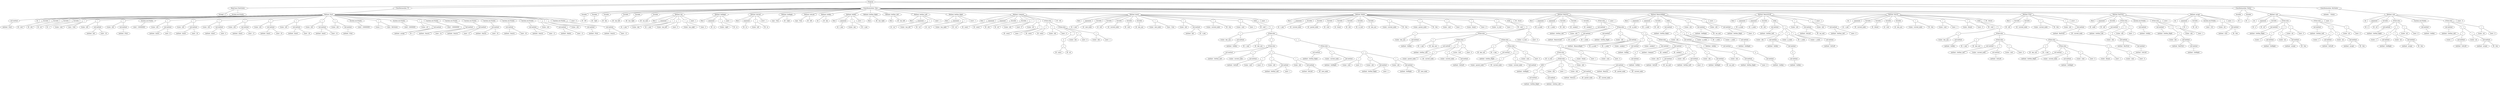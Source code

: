 strict graph {
0 [label="Program"];
0 -- 2
2 [label="MainClass:TreeVisitor"];
2 -- 3
3 [label="String[] : a"];
2 -- 4
4 [label="System.out.Println"];
4 -- 5
5 [label="call method"];
5 -- 6
6 [label="new"];
6 [label="class : TV"];
6 [label="method : Start"];
0 -- 7
7 [label="ClassDeclaration: TV"];
7 -- 8
8 [label="Method: Start"];
8 -- 9
9 [label="Int"];
8 -- 10
10 [label="Variable"];
10 -- 11
11 [label="type : Tree"];
11 [label="ID : root"];
8 -- 12
12 [label="Variable"];
12 -- 13
13 [label="Bool"];
13 [label="ID : ntb"];
8 -- 14
14 [label="Variable"];
14 -- 15
15 [label="Int"];
15 [label="ID : nti"];
8 -- 16
16 [label="Variable"];
16 -- 17
17 [label="type : MyVisitor"];
17 [label="ID : v"];
8 -- 18
18 [label="="];
18 -- 19
19 [label="lvalue : root"];
18 -- 20
20 [label="new"];
20 [label="class : Tree"];
8 -- 21
21 [label="="];
21 -- 22
22 [label="lvalue : ntb"];
21 -- 23
23 [label="call method"];
23 -- 24
24 [label="ID : root"];
24 [label="method : Init"];
23 -- 25
25 [label="const : 16"];
8 -- 26
26 [label="="];
26 -- 27
27 [label="lvalue : ntb"];
26 -- 28
28 [label="call method"];
28 -- 29
29 [label="ID : root"];
29 [label="method : Print"];
8 -- 30
30 [label="System.out.Println"];
30 -- 31
31 [label="const : 100000000"];
8 -- 32
32 [label="="];
32 -- 33
33 [label="lvalue : ntb"];
32 -- 34
34 [label="call method"];
34 -- 35
35 [label="ID : root"];
35 [label="method : Insert"];
34 -- 36
36 [label="const : 8"];
8 -- 37
37 [label="="];
37 -- 38
38 [label="lvalue : ntb"];
37 -- 39
39 [label="call method"];
39 -- 40
40 [label="ID : root"];
40 [label="method : Insert"];
39 -- 41
41 [label="const : 24"];
8 -- 42
42 [label="="];
42 -- 43
43 [label="lvalue : ntb"];
42 -- 44
44 [label="call method"];
44 -- 45
45 [label="ID : root"];
45 [label="method : Insert"];
44 -- 46
46 [label="const : 4"];
8 -- 47
47 [label="="];
47 -- 48
48 [label="lvalue : ntb"];
47 -- 49
49 [label="call method"];
49 -- 50
50 [label="ID : root"];
50 [label="method : Insert"];
49 -- 51
51 [label="const : 12"];
8 -- 52
52 [label="="];
52 -- 53
53 [label="lvalue : ntb"];
52 -- 54
54 [label="call method"];
54 -- 55
55 [label="ID : root"];
55 [label="method : Insert"];
54 -- 56
56 [label="const : 20"];
8 -- 57
57 [label="="];
57 -- 58
58 [label="lvalue : ntb"];
57 -- 59
59 [label="call method"];
59 -- 60
60 [label="ID : root"];
60 [label="method : Insert"];
59 -- 61
61 [label="const : 28"];
8 -- 62
62 [label="="];
62 -- 63
63 [label="lvalue : ntb"];
62 -- 64
64 [label="call method"];
64 -- 65
65 [label="ID : root"];
65 [label="method : Insert"];
64 -- 66
66 [label="const : 14"];
8 -- 67
67 [label="="];
67 -- 68
68 [label="lvalue : ntb"];
67 -- 69
69 [label="call method"];
69 -- 70
70 [label="ID : root"];
70 [label="method : Print"];
8 -- 71
71 [label="System.out.Println"];
71 -- 72
72 [label="const : 100000000"];
8 -- 73
73 [label="="];
73 -- 74
74 [label="lvalue : v"];
73 -- 75
75 [label="new"];
75 [label="class : MyVisitor"];
8 -- 76
76 [label="System.out.Println"];
76 -- 77
77 [label="const : 50000000"];
8 -- 78
78 [label="="];
78 -- 79
79 [label="lvalue : nti"];
78 -- 80
80 [label="call method"];
80 -- 81
81 [label="ID : root"];
81 [label="method : accept"];
80 -- 82
82 [label="ID : v"];
8 -- 83
83 [label="System.out.Println"];
83 -- 84
84 [label="const : 100000000"];
8 -- 85
85 [label="System.out.Println"];
85 -- 86
86 [label="call method"];
86 -- 87
87 [label="ID : root"];
87 [label="method : Search"];
86 -- 88
88 [label="const : 24"];
8 -- 89
89 [label="System.out.Println"];
89 -- 90
90 [label="call method"];
90 -- 91
91 [label="ID : root"];
91 [label="method : Search"];
90 -- 92
92 [label="const : 12"];
8 -- 93
93 [label="System.out.Println"];
93 -- 94
94 [label="call method"];
94 -- 95
95 [label="ID : root"];
95 [label="method : Search"];
94 -- 96
96 [label="const : 16"];
8 -- 97
97 [label="System.out.Println"];
97 -- 98
98 [label="call method"];
98 -- 99
99 [label="ID : root"];
99 [label="method : Search"];
98 -- 100
100 [label="const : 50"];
8 -- 101
101 [label="System.out.Println"];
101 -- 102
102 [label="call method"];
102 -- 103
103 [label="ID : root"];
103 [label="method : Search"];
102 -- 104
104 [label="const : 12"];
8 -- 105
105 [label="="];
105 -- 106
106 [label="lvalue : ntb"];
105 -- 107
107 [label="call method"];
107 -- 108
108 [label="ID : root"];
108 [label="method : Delete"];
107 -- 109
109 [label="const : 12"];
8 -- 110
110 [label="="];
110 -- 111
111 [label="lvalue : ntb"];
110 -- 112
112 [label="call method"];
112 -- 113
113 [label="ID : root"];
113 [label="method : Print"];
8 -- 114
114 [label="System.out.Println"];
114 -- 115
115 [label="call method"];
115 -- 116
116 [label="ID : root"];
116 [label="method : Search"];
115 -- 117
117 [label="const : 12"];
8 -- 118
118 [label="const : 0"];
0 -- 119
119 [label="ClassDeclaration: Tree"];
119 -- 120
120 [label="Variable"];
120 -- 121
121 [label="type : Tree"];
121 [label="ID : left"];
119 -- 122
122 [label="Variable"];
122 -- 123
123 [label="type : Tree"];
123 [label="ID : right"];
119 -- 124
124 [label="Variable"];
124 -- 125
125 [label="Int"];
125 [label="ID : key"];
119 -- 126
126 [label="Variable"];
126 -- 127
127 [label="Bool"];
127 [label="ID : has_left"];
119 -- 128
128 [label="Variable"];
128 -- 129
129 [label="Bool"];
129 [label="ID : has_right"];
119 -- 130
130 [label="Variable"];
130 -- 131
131 [label="type : Tree"];
131 [label="ID : my_null"];
119 -- 132
132 [label="Method: Init"];
132 -- 133
133 [label="Bool"];
132 -- 134
134 [label="argument"];
134 -- 135
135 [label="Int"];
135 [label="ID : v_key"];
132 -- 136
136 [label="="];
136 -- 137
137 [label="lvalue : key"];
136 -- 138
138 [label="ID : v_key"];
132 -- 139
139 [label="="];
139 -- 140
140 [label="lvalue : has_left"];
139 -- 141
141 [label="const : 0"];
132 -- 142
142 [label="="];
142 -- 143
143 [label="lvalue : has_right"];
142 -- 144
144 [label="const : 0"];
132 -- 145
145 [label="const : 1"];
119 -- 146
146 [label="Method: SetRight"];
146 -- 147
147 [label="Bool"];
146 -- 148
148 [label="argument"];
148 -- 149
149 [label="type : Tree"];
149 [label="ID : rn"];
146 -- 150
150 [label="="];
150 -- 151
151 [label="lvalue : right"];
150 -- 152
152 [label="ID : rn"];
146 -- 153
153 [label="const : 1"];
119 -- 154
154 [label="Method: SetLeft"];
154 -- 155
155 [label="Bool"];
154 -- 156
156 [label="argument"];
156 -- 157
157 [label="type : Tree"];
157 [label="ID : ln"];
154 -- 158
158 [label="="];
158 -- 159
159 [label="lvalue : left"];
158 -- 160
160 [label="ID : ln"];
154 -- 161
161 [label="const : 1"];
119 -- 162
162 [label="Method: GetRight"];
162 -- 163
163 [label="type : Tree"];
162 -- 164
164 [label="ID : right"];
119 -- 165
165 [label="Method: GetLeft"];
165 -- 166
166 [label="type : Tree"];
165 -- 167
167 [label="ID : left"];
119 -- 168
168 [label="Method: GetKey"];
168 -- 169
169 [label="Int"];
168 -- 170
170 [label="ID : key"];
119 -- 171
171 [label="Method: SetKey"];
171 -- 172
172 [label="Bool"];
171 -- 173
173 [label="argument"];
173 -- 174
174 [label="Int"];
174 [label="ID : v_key"];
171 -- 175
175 [label="="];
175 -- 176
176 [label="lvalue : key"];
175 -- 177
177 [label="ID : v_key"];
171 -- 178
178 [label="const : 1"];
119 -- 179
179 [label="Method: GetHas_Right"];
179 -- 180
180 [label="Bool"];
179 -- 181
181 [label="ID : has_right"];
119 -- 182
182 [label="Method: GetHas_Left"];
182 -- 183
183 [label="Bool"];
182 -- 184
184 [label="ID : has_left"];
119 -- 185
185 [label="Method: SetHas_Left"];
185 -- 186
186 [label="Bool"];
185 -- 187
187 [label="argument"];
187 -- 188
188 [label="Bool"];
188 [label="ID : val"];
185 -- 189
189 [label="="];
189 -- 190
190 [label="lvalue : has_left"];
189 -- 191
191 [label="ID : val"];
185 -- 192
192 [label="const : 1"];
119 -- 193
193 [label="Method: SetHas_Right"];
193 -- 194
194 [label="Bool"];
193 -- 195
195 [label="argument"];
195 -- 196
196 [label="Bool"];
196 [label="ID : val"];
193 -- 197
197 [label="="];
197 -- 198
198 [label="lvalue : has_right"];
197 -- 199
199 [label="ID : val"];
193 -- 200
200 [label="const : 1"];
119 -- 201
201 [label="Method: Compare"];
201 -- 202
202 [label="Bool"];
201 -- 203
203 [label="argument"];
203 -- 204
204 [label="Int"];
204 [label="ID : num1"];
201 -- 205
205 [label="argument"];
205 -- 206
206 [label="Int"];
206 [label="ID : num2"];
201 -- 207
207 [label="Variable"];
207 -- 208
208 [label="Bool"];
208 [label="ID : ntb"];
201 -- 209
209 [label="Variable"];
209 -- 210
210 [label="Int"];
210 [label="ID : nti"];
201 -- 211
211 [label="="];
211 -- 212
212 [label="lvalue : ntb"];
211 -- 213
213 [label="const : 0"];
201 -- 214
214 [label="="];
214 -- 215
215 [label="lvalue : nti"];
214 -- 216
216 [label="+"];
216 -- 217
217 [label="ID : num2"];
216 -- 218
218 [label="const : 1"];
201 -- 219
219 [label="if-then-else"];
219 -- 220
220 [label="<"];
220 -- 221
221 [label="ID : num1"];
220 -- 222
222 [label="ID : num2"];
219 -- 223
223 [label="="];
223 -- 224
224 [label="lvalue : ntb"];
223 -- 225
225 [label="const : 0"];
219 -- 226
226 [label="if-then-else"];
226 -- 227
227 [label="not"];
227 [label="-"];
227 -- 228
228 [label="()"];
228 -- 229
229 [label="<"];
229 -- 230
230 [label="ID : num1"];
229 -- 231
231 [label="ID : nti"];
226 -- 232
232 [label="="];
232 -- 233
233 [label="lvalue : ntb"];
232 -- 234
234 [label="const : 0"];
226 -- 235
235 [label="="];
235 -- 236
236 [label="lvalue : ntb"];
235 -- 237
237 [label="const : 1"];
201 -- 238
238 [label="ID : ntb"];
119 -- 239
239 [label="Method: Insert"];
239 -- 240
240 [label="Bool"];
239 -- 241
241 [label="argument"];
241 -- 242
242 [label="Int"];
242 [label="ID : v_key"];
239 -- 243
243 [label="Variable"];
243 -- 244
244 [label="type : Tree"];
244 [label="ID : new_node"];
239 -- 245
245 [label="Variable"];
245 -- 246
246 [label="Bool"];
246 [label="ID : ntb"];
239 -- 247
247 [label="Variable"];
247 -- 248
248 [label="type : Tree"];
248 [label="ID : current_node"];
239 -- 249
249 [label="Variable"];
249 -- 250
250 [label="Bool"];
250 [label="ID : cont"];
239 -- 251
251 [label="Variable"];
251 -- 252
252 [label="Int"];
252 [label="ID : key_aux"];
239 -- 253
253 [label="="];
253 -- 254
254 [label="lvalue : new_node"];
253 -- 255
255 [label="new"];
255 [label="class : Tree"];
239 -- 256
256 [label="="];
256 -- 257
257 [label="lvalue : ntb"];
256 -- 258
258 [label="call method"];
258 -- 259
259 [label="ID : new_node"];
259 [label="method : Init"];
258 -- 260
260 [label="ID : v_key"];
239 -- 261
261 [label="="];
261 -- 262
262 [label="lvalue : current_node"];
261 -- 263
263 [label="ID : this"];
239 -- 264
264 [label="="];
264 -- 265
265 [label="lvalue : cont"];
264 -- 266
266 [label="const : 1"];
239 -- 267
267 [label="while"];
267 -- 268
268 [label="ID : cont"];
267 -- 269
269 [label="{   }"];
269 -- 270
270 [label="="];
270 -- 271
271 [label="lvalue : key_aux"];
270 -- 272
272 [label="call method"];
272 -- 273
273 [label="ID : current_node"];
273 [label="method : GetKey"];
269 -- 274
274 [label="if-then-else"];
274 -- 275
275 [label="<"];
275 -- 276
276 [label="ID : v_key"];
275 -- 277
277 [label="ID : key_aux"];
274 -- 278
278 [label="{   }"];
278 -- 279
279 [label="if-then-else"];
279 -- 280
280 [label="call method"];
280 -- 281
281 [label="ID : current_node"];
281 [label="method : GetHas_Left"];
279 -- 282
282 [label="="];
282 -- 283
283 [label="lvalue : current_node"];
282 -- 284
284 [label="call method"];
284 -- 285
285 [label="ID : current_node"];
285 [label="method : GetLeft"];
279 -- 286
286 [label="{   }"];
286 -- 287
287 [label="="];
287 -- 288
288 [label="lvalue : cont"];
287 -- 289
289 [label="const : 0"];
286 -- 290
290 [label="="];
290 -- 291
291 [label="lvalue : ntb"];
290 -- 292
292 [label="call method"];
292 -- 293
293 [label="ID : current_node"];
293 [label="method : SetHas_Left"];
292 -- 294
294 [label="const : 1"];
286 -- 295
295 [label="="];
295 -- 296
296 [label="lvalue : ntb"];
295 -- 297
297 [label="call method"];
297 -- 298
298 [label="ID : current_node"];
298 [label="method : SetLeft"];
297 -- 299
299 [label="ID : new_node"];
274 -- 300
300 [label="{   }"];
300 -- 301
301 [label="if-then-else"];
301 -- 302
302 [label="call method"];
302 -- 303
303 [label="ID : current_node"];
303 [label="method : GetHas_Right"];
301 -- 304
304 [label="="];
304 -- 305
305 [label="lvalue : current_node"];
304 -- 306
306 [label="call method"];
306 -- 307
307 [label="ID : current_node"];
307 [label="method : GetRight"];
301 -- 308
308 [label="{   }"];
308 -- 309
309 [label="="];
309 -- 310
310 [label="lvalue : cont"];
309 -- 311
311 [label="const : 0"];
308 -- 312
312 [label="="];
312 -- 313
313 [label="lvalue : ntb"];
312 -- 314
314 [label="call method"];
314 -- 315
315 [label="ID : current_node"];
315 [label="method : SetHas_Right"];
314 -- 316
316 [label="const : 1"];
308 -- 317
317 [label="="];
317 -- 318
318 [label="lvalue : ntb"];
317 -- 319
319 [label="call method"];
319 -- 320
320 [label="ID : current_node"];
320 [label="method : SetRight"];
319 -- 321
321 [label="ID : new_node"];
239 -- 322
322 [label="const : 1"];
119 -- 323
323 [label="Method: Delete"];
323 -- 324
324 [label="Bool"];
323 -- 325
325 [label="argument"];
325 -- 326
326 [label="Int"];
326 [label="ID : v_key"];
323 -- 327
327 [label="Variable"];
327 -- 328
328 [label="type : Tree"];
328 [label="ID : current_node"];
323 -- 329
329 [label="Variable"];
329 -- 330
330 [label="type : Tree"];
330 [label="ID : parent_node"];
323 -- 331
331 [label="Variable"];
331 -- 332
332 [label="Bool"];
332 [label="ID : cont"];
323 -- 333
333 [label="Variable"];
333 -- 334
334 [label="Bool"];
334 [label="ID : found"];
323 -- 335
335 [label="Variable"];
335 -- 336
336 [label="Bool"];
336 [label="ID : ntb"];
323 -- 337
337 [label="Variable"];
337 -- 338
338 [label="Bool"];
338 [label="ID : is_root"];
323 -- 339
339 [label="Variable"];
339 -- 340
340 [label="Int"];
340 [label="ID : key_aux"];
323 -- 341
341 [label="="];
341 -- 342
342 [label="lvalue : current_node"];
341 -- 343
343 [label="ID : this"];
323 -- 344
344 [label="="];
344 -- 345
345 [label="lvalue : parent_node"];
344 -- 346
346 [label="ID : this"];
323 -- 347
347 [label="="];
347 -- 348
348 [label="lvalue : cont"];
347 -- 349
349 [label="const : 1"];
323 -- 350
350 [label="="];
350 -- 351
351 [label="lvalue : found"];
350 -- 352
352 [label="const : 0"];
323 -- 353
353 [label="="];
353 -- 354
354 [label="lvalue : is_root"];
353 -- 355
355 [label="const : 1"];
323 -- 356
356 [label="while"];
356 -- 357
357 [label="ID : cont"];
356 -- 358
358 [label="{   }"];
358 -- 359
359 [label="="];
359 -- 360
360 [label="lvalue : key_aux"];
359 -- 361
361 [label="call method"];
361 -- 362
362 [label="ID : current_node"];
362 [label="method : GetKey"];
358 -- 363
363 [label="if-then-else"];
363 -- 364
364 [label="<"];
364 -- 365
365 [label="ID : v_key"];
364 -- 366
366 [label="ID : key_aux"];
363 -- 367
367 [label="if-then-else"];
367 -- 368
368 [label="call method"];
368 -- 369
369 [label="ID : current_node"];
369 [label="method : GetHas_Left"];
367 -- 370
370 [label="{   }"];
370 -- 371
371 [label="="];
371 -- 372
372 [label="lvalue : parent_node"];
371 -- 373
373 [label="ID : current_node"];
370 -- 374
374 [label="="];
374 -- 375
375 [label="lvalue : current_node"];
374 -- 376
376 [label="call method"];
376 -- 377
377 [label="ID : current_node"];
377 [label="method : GetLeft"];
367 -- 378
378 [label="="];
378 -- 379
379 [label="lvalue : cont"];
378 -- 380
380 [label="const : 0"];
363 -- 381
381 [label="if-then-else"];
381 -- 382
382 [label="<"];
382 -- 383
383 [label="ID : key_aux"];
382 -- 384
384 [label="ID : v_key"];
381 -- 385
385 [label="if-then-else"];
385 -- 386
386 [label="call method"];
386 -- 387
387 [label="ID : current_node"];
387 [label="method : GetHas_Right"];
385 -- 388
388 [label="{   }"];
388 -- 389
389 [label="="];
389 -- 390
390 [label="lvalue : parent_node"];
389 -- 391
391 [label="ID : current_node"];
388 -- 392
392 [label="="];
392 -- 393
393 [label="lvalue : current_node"];
392 -- 394
394 [label="call method"];
394 -- 395
395 [label="ID : current_node"];
395 [label="method : GetRight"];
385 -- 396
396 [label="="];
396 -- 397
397 [label="lvalue : cont"];
396 -- 398
398 [label="const : 0"];
381 -- 399
399 [label="{   }"];
399 -- 400
400 [label="if-then-else"];
400 -- 401
401 [label="ID : is_root"];
400 -- 402
402 [label="if-then-else"];
402 -- 403
403 [label="AND"];
403 -- 404
404 [label="not"];
404 [label="-"];
404 -- 405
405 [label="call method"];
405 -- 406
406 [label="ID : current_node"];
406 [label="method : GetHas_Right"];
403 -- 407
407 [label="not"];
407 [label="-"];
407 -- 408
408 [label="call method"];
408 -- 409
409 [label="ID : current_node"];
409 [label="method : GetHas_Left"];
402 -- 410
410 [label="="];
410 -- 411
411 [label="lvalue : ntb"];
410 -- 412
412 [label="const : 1"];
402 -- 413
413 [label="="];
413 -- 414
414 [label="lvalue : ntb"];
413 -- 415
415 [label="call method"];
415 -- 416
416 [label="ID : this"];
416 [label="method : Remove"];
415 -- 417
417 [label="ID : parent_node"];
415 -- 418
418 [label="ID : current_node"];
400 -- 419
419 [label="="];
419 -- 420
420 [label="lvalue : ntb"];
419 -- 421
421 [label="call method"];
421 -- 422
422 [label="ID : this"];
422 [label="method : Remove"];
421 -- 423
423 [label="ID : parent_node"];
421 -- 424
424 [label="ID : current_node"];
399 -- 425
425 [label="="];
425 -- 426
426 [label="lvalue : found"];
425 -- 427
427 [label="const : 1"];
399 -- 428
428 [label="="];
428 -- 429
429 [label="lvalue : cont"];
428 -- 430
430 [label="const : 0"];
358 -- 431
431 [label="="];
431 -- 432
432 [label="lvalue : is_root"];
431 -- 433
433 [label="const : 0"];
323 -- 434
434 [label="ID : found"];
119 -- 435
435 [label="Method: Remove"];
435 -- 436
436 [label="Bool"];
435 -- 437
437 [label="argument"];
437 -- 438
438 [label="type : Tree"];
438 [label="ID : p_node"];
435 -- 439
439 [label="argument"];
439 -- 440
440 [label="type : Tree"];
440 [label="ID : c_node"];
435 -- 441
441 [label="Variable"];
441 -- 442
442 [label="Bool"];
442 [label="ID : ntb"];
435 -- 443
443 [label="Variable"];
443 -- 444
444 [label="Int"];
444 [label="ID : auxkey1"];
435 -- 445
445 [label="Variable"];
445 -- 446
446 [label="Int"];
446 [label="ID : auxkey2"];
435 -- 447
447 [label="if-then-else"];
447 -- 448
448 [label="call method"];
448 -- 449
449 [label="ID : c_node"];
449 [label="method : GetHas_Left"];
447 -- 450
450 [label="="];
450 -- 451
451 [label="lvalue : ntb"];
450 -- 452
452 [label="call method"];
452 -- 453
453 [label="ID : this"];
453 [label="method : RemoveLeft"];
452 -- 454
454 [label="ID : p_node"];
452 -- 455
455 [label="ID : c_node"];
447 -- 456
456 [label="if-then-else"];
456 -- 457
457 [label="call method"];
457 -- 458
458 [label="ID : c_node"];
458 [label="method : GetHas_Right"];
456 -- 459
459 [label="="];
459 -- 460
460 [label="lvalue : ntb"];
459 -- 461
461 [label="call method"];
461 -- 462
462 [label="ID : this"];
462 [label="method : RemoveRight"];
461 -- 463
463 [label="ID : p_node"];
461 -- 464
464 [label="ID : c_node"];
456 -- 465
465 [label="{   }"];
465 -- 466
466 [label="="];
466 -- 467
467 [label="lvalue : auxkey1"];
466 -- 468
468 [label="call method"];
468 -- 469
469 [label="ID : c_node"];
469 [label="method : GetKey"];
465 -- 470
470 [label="="];
470 -- 471
471 [label="lvalue : auxkey2"];
470 -- 472
472 [label="call method"];
472 -- 473
473 [label="()"];
473 -- 474
474 [label="call method"];
474 -- 475
475 [label="ID : p_node"];
475 [label="method : GetLeft"];
475 [label="method : GetKey"];
465 -- 476
476 [label="if-then-else"];
476 -- 477
477 [label="call method"];
477 -- 478
478 [label="ID : this"];
478 [label="method : Compare"];
477 -- 479
479 [label="ID : auxkey1"];
477 -- 480
480 [label="ID : auxkey2"];
476 -- 481
481 [label="{   }"];
481 -- 482
482 [label="="];
482 -- 483
483 [label="lvalue : ntb"];
482 -- 484
484 [label="call method"];
484 -- 485
485 [label="ID : p_node"];
485 [label="method : SetLeft"];
484 -- 486
486 [label="ID : my_null"];
481 -- 487
487 [label="="];
487 -- 488
488 [label="lvalue : ntb"];
487 -- 489
489 [label="call method"];
489 -- 490
490 [label="ID : p_node"];
490 [label="method : SetHas_Left"];
489 -- 491
491 [label="const : 0"];
476 -- 492
492 [label="{   }"];
492 -- 493
493 [label="="];
493 -- 494
494 [label="lvalue : ntb"];
493 -- 495
495 [label="call method"];
495 -- 496
496 [label="ID : p_node"];
496 [label="method : SetRight"];
495 -- 497
497 [label="ID : my_null"];
492 -- 498
498 [label="="];
498 -- 499
499 [label="lvalue : ntb"];
498 -- 500
500 [label="call method"];
500 -- 501
501 [label="ID : p_node"];
501 [label="method : SetHas_Right"];
500 -- 502
502 [label="const : 0"];
435 -- 503
503 [label="const : 1"];
119 -- 504
504 [label="Method: RemoveRight"];
504 -- 505
505 [label="Bool"];
504 -- 506
506 [label="argument"];
506 -- 507
507 [label="type : Tree"];
507 [label="ID : p_node"];
504 -- 508
508 [label="argument"];
508 -- 509
509 [label="type : Tree"];
509 [label="ID : c_node"];
504 -- 510
510 [label="Variable"];
510 -- 511
511 [label="Bool"];
511 [label="ID : ntb"];
504 -- 512
512 [label="while"];
512 -- 513
513 [label="call method"];
513 -- 514
514 [label="ID : c_node"];
514 [label="method : GetHas_Right"];
512 -- 515
515 [label="{   }"];
515 -- 516
516 [label="="];
516 -- 517
517 [label="lvalue : ntb"];
516 -- 518
518 [label="call method"];
518 -- 519
519 [label="ID : c_node"];
519 [label="method : SetKey"];
518 -- 520
520 [label="call method"];
520 -- 521
521 [label="()"];
521 -- 522
522 [label="call method"];
522 -- 523
523 [label="ID : c_node"];
523 [label="method : GetRight"];
523 [label="method : GetKey"];
515 -- 524
524 [label="="];
524 -- 525
525 [label="lvalue : p_node"];
524 -- 526
526 [label="ID : c_node"];
515 -- 527
527 [label="="];
527 -- 528
528 [label="lvalue : c_node"];
527 -- 529
529 [label="call method"];
529 -- 530
530 [label="ID : c_node"];
530 [label="method : GetRight"];
504 -- 531
531 [label="="];
531 -- 532
532 [label="lvalue : ntb"];
531 -- 533
533 [label="call method"];
533 -- 534
534 [label="ID : p_node"];
534 [label="method : SetRight"];
533 -- 535
535 [label="ID : my_null"];
504 -- 536
536 [label="="];
536 -- 537
537 [label="lvalue : ntb"];
536 -- 538
538 [label="call method"];
538 -- 539
539 [label="ID : p_node"];
539 [label="method : SetHas_Right"];
538 -- 540
540 [label="const : 0"];
504 -- 541
541 [label="const : 1"];
119 -- 542
542 [label="Method: RemoveLeft"];
542 -- 543
543 [label="Bool"];
542 -- 544
544 [label="argument"];
544 -- 545
545 [label="type : Tree"];
545 [label="ID : p_node"];
542 -- 546
546 [label="argument"];
546 -- 547
547 [label="type : Tree"];
547 [label="ID : c_node"];
542 -- 548
548 [label="Variable"];
548 -- 549
549 [label="Bool"];
549 [label="ID : ntb"];
542 -- 550
550 [label="while"];
550 -- 551
551 [label="call method"];
551 -- 552
552 [label="ID : c_node"];
552 [label="method : GetHas_Left"];
550 -- 553
553 [label="{   }"];
553 -- 554
554 [label="="];
554 -- 555
555 [label="lvalue : ntb"];
554 -- 556
556 [label="call method"];
556 -- 557
557 [label="ID : c_node"];
557 [label="method : SetKey"];
556 -- 558
558 [label="call method"];
558 -- 559
559 [label="()"];
559 -- 560
560 [label="call method"];
560 -- 561
561 [label="ID : c_node"];
561 [label="method : GetLeft"];
561 [label="method : GetKey"];
553 -- 562
562 [label="="];
562 -- 563
563 [label="lvalue : p_node"];
562 -- 564
564 [label="ID : c_node"];
553 -- 565
565 [label="="];
565 -- 566
566 [label="lvalue : c_node"];
565 -- 567
567 [label="call method"];
567 -- 568
568 [label="ID : c_node"];
568 [label="method : GetLeft"];
542 -- 569
569 [label="="];
569 -- 570
570 [label="lvalue : ntb"];
569 -- 571
571 [label="call method"];
571 -- 572
572 [label="ID : p_node"];
572 [label="method : SetLeft"];
571 -- 573
573 [label="ID : my_null"];
542 -- 574
574 [label="="];
574 -- 575
575 [label="lvalue : ntb"];
574 -- 576
576 [label="call method"];
576 -- 577
577 [label="ID : p_node"];
577 [label="method : SetHas_Left"];
576 -- 578
578 [label="const : 0"];
542 -- 579
579 [label="const : 1"];
119 -- 580
580 [label="Method: Search"];
580 -- 581
581 [label="Int"];
580 -- 582
582 [label="argument"];
582 -- 583
583 [label="Int"];
583 [label="ID : v_key"];
580 -- 584
584 [label="Variable"];
584 -- 585
585 [label="type : Tree"];
585 [label="ID : current_node"];
580 -- 586
586 [label="Variable"];
586 -- 587
587 [label="Int"];
587 [label="ID : ifound"];
580 -- 588
588 [label="Variable"];
588 -- 589
589 [label="Bool"];
589 [label="ID : cont"];
580 -- 590
590 [label="Variable"];
590 -- 591
591 [label="Int"];
591 [label="ID : key_aux"];
580 -- 592
592 [label="="];
592 -- 593
593 [label="lvalue : current_node"];
592 -- 594
594 [label="ID : this"];
580 -- 595
595 [label="="];
595 -- 596
596 [label="lvalue : cont"];
595 -- 597
597 [label="const : 1"];
580 -- 598
598 [label="="];
598 -- 599
599 [label="lvalue : ifound"];
598 -- 600
600 [label="const : 0"];
580 -- 601
601 [label="while"];
601 -- 602
602 [label="ID : cont"];
601 -- 603
603 [label="{   }"];
603 -- 604
604 [label="="];
604 -- 605
605 [label="lvalue : key_aux"];
604 -- 606
606 [label="call method"];
606 -- 607
607 [label="ID : current_node"];
607 [label="method : GetKey"];
603 -- 608
608 [label="if-then-else"];
608 -- 609
609 [label="<"];
609 -- 610
610 [label="ID : v_key"];
609 -- 611
611 [label="ID : key_aux"];
608 -- 612
612 [label="if-then-else"];
612 -- 613
613 [label="call method"];
613 -- 614
614 [label="ID : current_node"];
614 [label="method : GetHas_Left"];
612 -- 615
615 [label="="];
615 -- 616
616 [label="lvalue : current_node"];
615 -- 617
617 [label="call method"];
617 -- 618
618 [label="ID : current_node"];
618 [label="method : GetLeft"];
612 -- 619
619 [label="="];
619 -- 620
620 [label="lvalue : cont"];
619 -- 621
621 [label="const : 0"];
608 -- 622
622 [label="if-then-else"];
622 -- 623
623 [label="<"];
623 -- 624
624 [label="ID : key_aux"];
623 -- 625
625 [label="ID : v_key"];
622 -- 626
626 [label="if-then-else"];
626 -- 627
627 [label="call method"];
627 -- 628
628 [label="ID : current_node"];
628 [label="method : GetHas_Right"];
626 -- 629
629 [label="="];
629 -- 630
630 [label="lvalue : current_node"];
629 -- 631
631 [label="call method"];
631 -- 632
632 [label="ID : current_node"];
632 [label="method : GetRight"];
626 -- 633
633 [label="="];
633 -- 634
634 [label="lvalue : cont"];
633 -- 635
635 [label="const : 0"];
622 -- 636
636 [label="{   }"];
636 -- 637
637 [label="="];
637 -- 638
638 [label="lvalue : ifound"];
637 -- 639
639 [label="const : 1"];
636 -- 640
640 [label="="];
640 -- 641
641 [label="lvalue : cont"];
640 -- 642
642 [label="const : 0"];
580 -- 643
643 [label="ID : ifound"];
119 -- 644
644 [label="Method: Print"];
644 -- 645
645 [label="Bool"];
644 -- 646
646 [label="Variable"];
646 -- 647
647 [label="Bool"];
647 [label="ID : ntb"];
644 -- 648
648 [label="Variable"];
648 -- 649
649 [label="type : Tree"];
649 [label="ID : current_node"];
644 -- 650
650 [label="="];
650 -- 651
651 [label="lvalue : current_node"];
650 -- 652
652 [label="ID : this"];
644 -- 653
653 [label="="];
653 -- 654
654 [label="lvalue : ntb"];
653 -- 655
655 [label="call method"];
655 -- 656
656 [label="ID : this"];
656 [label="method : RecPrint"];
655 -- 657
657 [label="ID : current_node"];
644 -- 658
658 [label="const : 1"];
119 -- 659
659 [label="Method: RecPrint"];
659 -- 660
660 [label="Bool"];
659 -- 661
661 [label="argument"];
661 -- 662
662 [label="type : Tree"];
662 [label="ID : node"];
659 -- 663
663 [label="Variable"];
663 -- 664
664 [label="Bool"];
664 [label="ID : ntb"];
659 -- 665
665 [label="if-then-else"];
665 -- 666
666 [label="call method"];
666 -- 667
667 [label="ID : node"];
667 [label="method : GetHas_Left"];
665 -- 668
668 [label="{   }"];
668 -- 669
669 [label="="];
669 -- 670
670 [label="lvalue : ntb"];
669 -- 671
671 [label="call method"];
671 -- 672
672 [label="ID : this"];
672 [label="method : RecPrint"];
671 -- 673
673 [label="call method"];
673 -- 674
674 [label="ID : node"];
674 [label="method : GetLeft"];
665 -- 675
675 [label="="];
675 -- 676
676 [label="lvalue : ntb"];
675 -- 677
677 [label="const : 1"];
659 -- 678
678 [label="System.out.Println"];
678 -- 679
679 [label="call method"];
679 -- 680
680 [label="ID : node"];
680 [label="method : GetKey"];
659 -- 681
681 [label="if-then-else"];
681 -- 682
682 [label="call method"];
682 -- 683
683 [label="ID : node"];
683 [label="method : GetHas_Right"];
681 -- 684
684 [label="{   }"];
684 -- 685
685 [label="="];
685 -- 686
686 [label="lvalue : ntb"];
685 -- 687
687 [label="call method"];
687 -- 688
688 [label="ID : this"];
688 [label="method : RecPrint"];
687 -- 689
689 [label="call method"];
689 -- 690
690 [label="ID : node"];
690 [label="method : GetRight"];
681 -- 691
691 [label="="];
691 -- 692
692 [label="lvalue : ntb"];
691 -- 693
693 [label="const : 1"];
659 -- 694
694 [label="const : 1"];
119 -- 695
695 [label="Method: accept"];
695 -- 696
696 [label="Int"];
695 -- 697
697 [label="argument"];
697 -- 698
698 [label="type : Visitor"];
698 [label="ID : v"];
695 -- 699
699 [label="Variable"];
699 -- 700
700 [label="Int"];
700 [label="ID : nti"];
695 -- 701
701 [label="System.out.Println"];
701 -- 702
702 [label="const : 333"];
695 -- 703
703 [label="="];
703 -- 704
704 [label="lvalue : nti"];
703 -- 705
705 [label="call method"];
705 -- 706
706 [label="ID : v"];
706 [label="method : visit"];
705 -- 707
707 [label="ID : this"];
695 -- 708
708 [label="const : 0"];
0 -- 709
709 [label="ClassDeclaration: Visitor"];
709 -- 710
710 [label="Variable"];
710 -- 711
711 [label="type : Tree"];
711 [label="ID : l"];
709 -- 712
712 [label="Variable"];
712 -- 713
713 [label="type : Tree"];
713 [label="ID : r"];
709 -- 714
714 [label="Method: visit"];
714 -- 715
715 [label="Int"];
714 -- 716
716 [label="argument"];
716 -- 717
717 [label="type : Tree"];
717 [label="ID : n"];
714 -- 718
718 [label="Variable"];
718 -- 719
719 [label="Int"];
719 [label="ID : nti"];
714 -- 720
720 [label="if-then-else"];
720 -- 721
721 [label="call method"];
721 -- 722
722 [label="ID : n"];
722 [label="method : GetHas_Right"];
720 -- 723
723 [label="{   }"];
723 -- 724
724 [label="="];
724 -- 725
725 [label="lvalue : r"];
724 -- 726
726 [label="call method"];
726 -- 727
727 [label="ID : n"];
727 [label="method : GetRight"];
723 -- 728
728 [label="="];
728 -- 729
729 [label="lvalue : nti"];
728 -- 730
730 [label="call method"];
730 -- 731
731 [label="ID : r"];
731 [label="method : accept"];
730 -- 732
732 [label="ID : this"];
720 -- 733
733 [label="="];
733 -- 734
734 [label="lvalue : nti"];
733 -- 735
735 [label="const : 0"];
714 -- 736
736 [label="if-then-else"];
736 -- 737
737 [label="call method"];
737 -- 738
738 [label="ID : n"];
738 [label="method : GetHas_Left"];
736 -- 739
739 [label="{   }"];
739 -- 740
740 [label="="];
740 -- 741
741 [label="lvalue : l"];
740 -- 742
742 [label="call method"];
742 -- 743
743 [label="ID : n"];
743 [label="method : GetLeft"];
739 -- 744
744 [label="="];
744 -- 745
745 [label="lvalue : nti"];
744 -- 746
746 [label="call method"];
746 -- 747
747 [label="ID : l"];
747 [label="method : accept"];
746 -- 748
748 [label="ID : this"];
736 -- 749
749 [label="="];
749 -- 750
750 [label="lvalue : nti"];
749 -- 751
751 [label="const : 0"];
714 -- 752
752 [label="const : 0"];
0 -- 753
753 [label="ClassDeclaration: MyVisitor"];
753 -- 754
754 [label="extends:  : Visitor"];
753 -- 755
755 [label="Method: visit"];
755 -- 756
756 [label="Int"];
755 -- 757
757 [label="argument"];
757 -- 758
758 [label="type : Tree"];
758 [label="ID : n"];
755 -- 759
759 [label="Variable"];
759 -- 760
760 [label="Int"];
760 [label="ID : nti"];
755 -- 761
761 [label="if-then-else"];
761 -- 762
762 [label="call method"];
762 -- 763
763 [label="ID : n"];
763 [label="method : GetHas_Right"];
761 -- 764
764 [label="{   }"];
764 -- 765
765 [label="="];
765 -- 766
766 [label="lvalue : r"];
765 -- 767
767 [label="call method"];
767 -- 768
768 [label="ID : n"];
768 [label="method : GetRight"];
764 -- 769
769 [label="="];
769 -- 770
770 [label="lvalue : nti"];
769 -- 771
771 [label="call method"];
771 -- 772
772 [label="ID : r"];
772 [label="method : accept"];
771 -- 773
773 [label="ID : this"];
761 -- 774
774 [label="="];
774 -- 775
775 [label="lvalue : nti"];
774 -- 776
776 [label="const : 0"];
755 -- 777
777 [label="System.out.Println"];
777 -- 778
778 [label="call method"];
778 -- 779
779 [label="ID : n"];
779 [label="method : GetKey"];
755 -- 780
780 [label="if-then-else"];
780 -- 781
781 [label="call method"];
781 -- 782
782 [label="ID : n"];
782 [label="method : GetHas_Left"];
780 -- 783
783 [label="{   }"];
783 -- 784
784 [label="="];
784 -- 785
785 [label="lvalue : l"];
784 -- 786
786 [label="call method"];
786 -- 787
787 [label="ID : n"];
787 [label="method : GetLeft"];
783 -- 788
788 [label="="];
788 -- 789
789 [label="lvalue : nti"];
788 -- 790
790 [label="call method"];
790 -- 791
791 [label="ID : l"];
791 [label="method : accept"];
790 -- 792
792 [label="ID : this"];
780 -- 793
793 [label="="];
793 -- 794
794 [label="lvalue : nti"];
793 -- 795
795 [label="const : 0"];
755 -- 796
796 [label="const : 0"];
}

